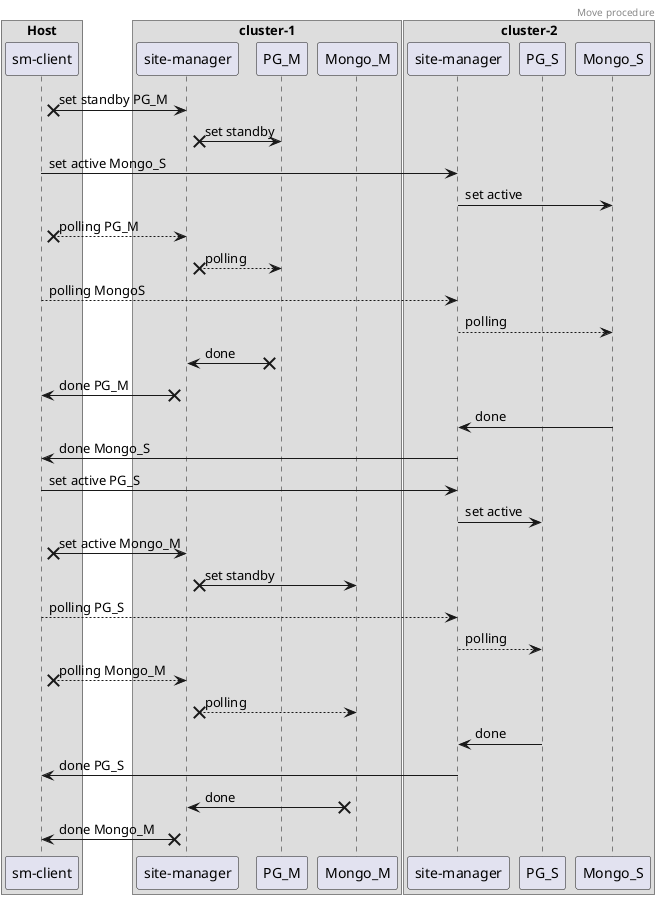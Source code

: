 @startuml
header Move procedure

box "Host"
participant "sm-client" as smClient
end box

box "cluster-1"
participant "site-manager" as SiteManager1
participant PG_M
participant Mongo_M
end box

box "cluster-2"
participant "site-manager" as SiteManager2
participant PG_S
participant Mongo_S
end box

smClient  x-> SiteManager1 : set standby PG_M
SiteManager1 x-> PG_M : set standby
smClient -> SiteManager2 : set active Mongo_S
SiteManager2 -> Mongo_S : set active

smClient x--> SiteManager1 : polling PG_M
SiteManager1 x--> PG_M : polling
smClient --> SiteManager2 : polling MongoS
SiteManager2 --> Mongo_S : polling

PG_M x-> SiteManager1 : done
SiteManager1 x-> smClient : done PG_M
Mongo_S -> SiteManager2 : done
SiteManager2 -> smClient : done Mongo_S

smClient  -> SiteManager2 : set active PG_S
SiteManager2 -> PG_S : set active
smClient  x-> SiteManager1 : set active Mongo_M
SiteManager1 x-> Mongo_M : set standby

smClient  --> SiteManager2 : polling PG_S
SiteManager2 --> PG_S : polling
smClient x--> SiteManager1 : polling Mongo_M
SiteManager1 x--> Mongo_M : polling

PG_S -> SiteManager2 : done
SiteManager2 -> smClient : done PG_S
Mongo_M x-> SiteManager1 : done
SiteManager1 x-> smClient : done Mongo_M
@enduml